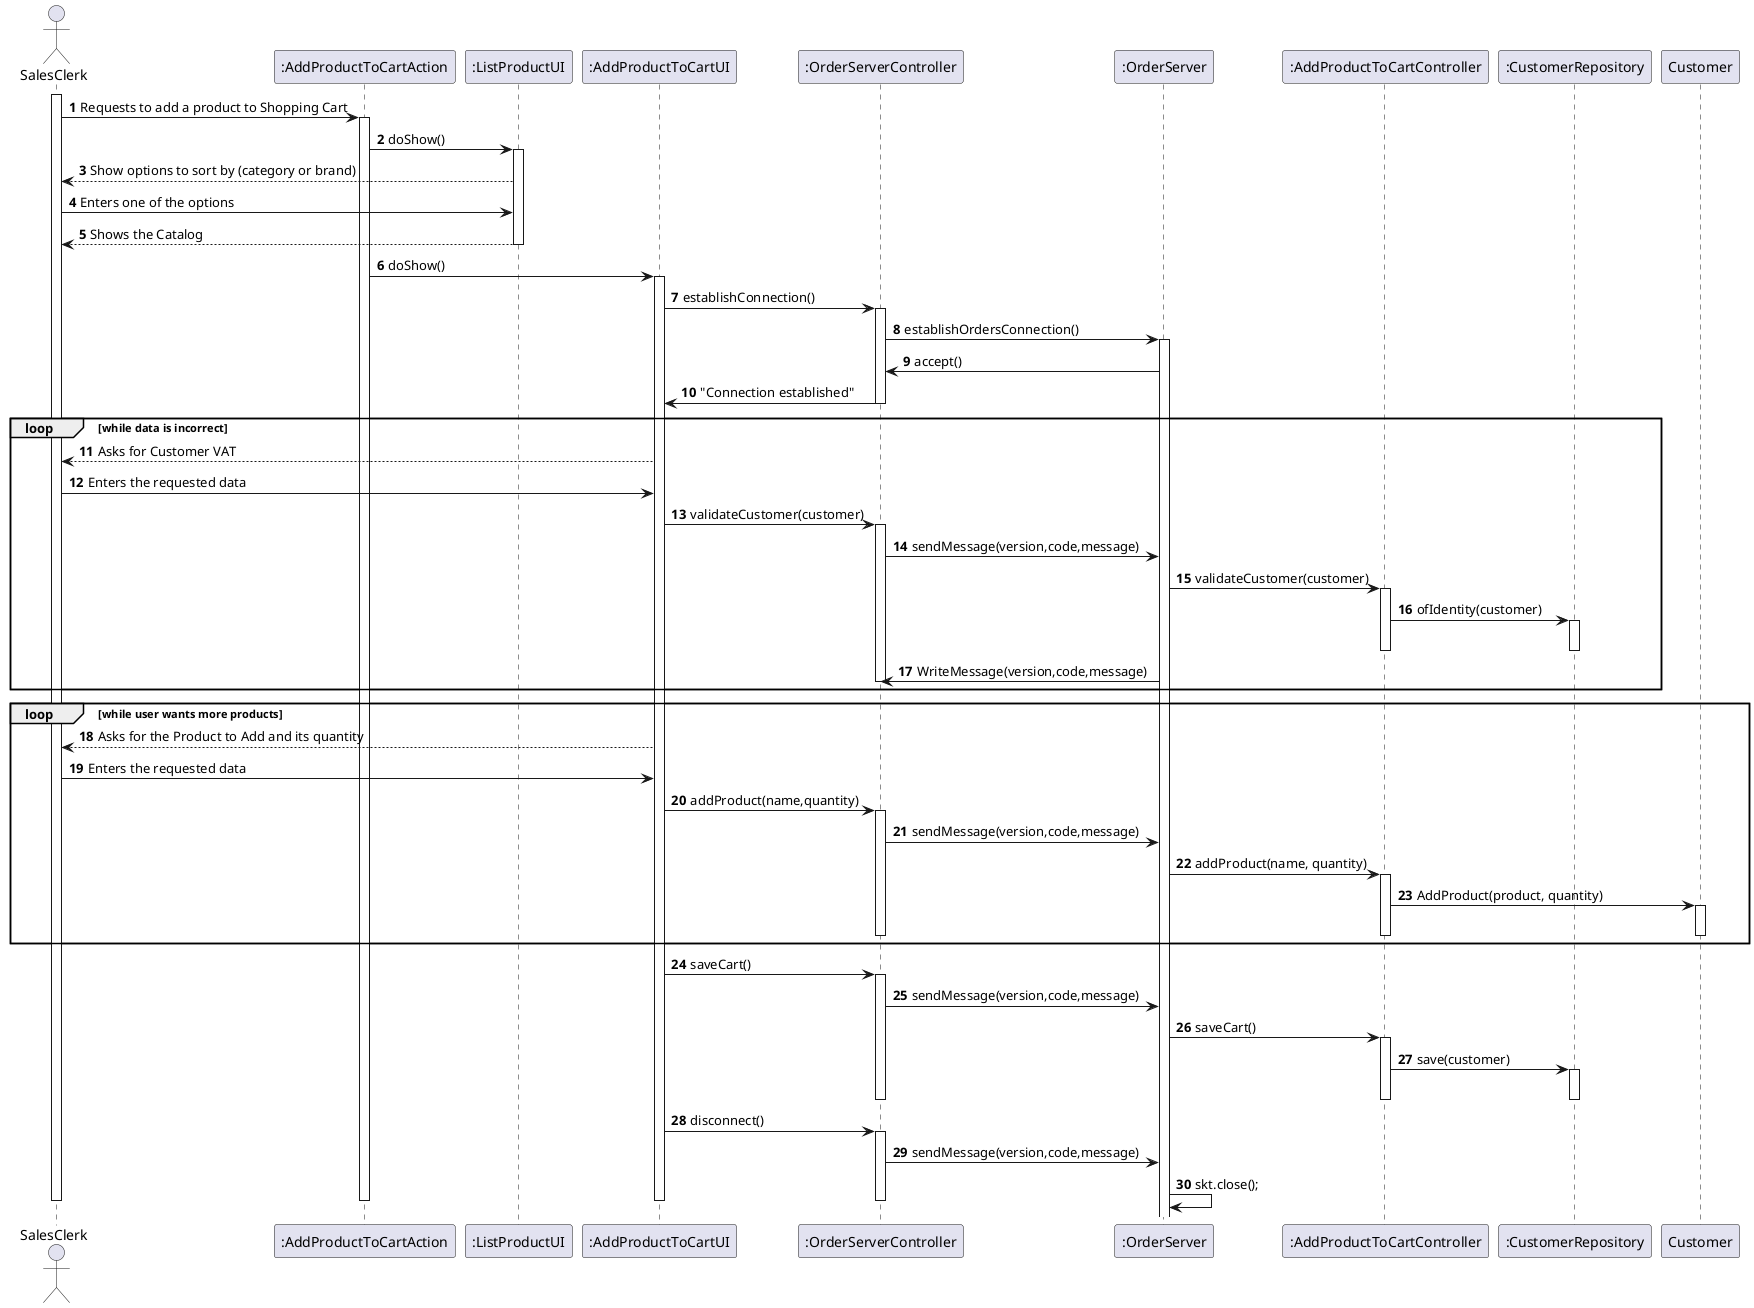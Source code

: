 @startuml
autonumber
actor SalesClerk as Admin
participant ":AddProductToCartAction" as Action
participant ":ListProductUI" as UI2
participant ":AddProductToCartUI" as UI
participant ":OrderServerController" as ServerController
participant ":OrderServer" as Server
participant ":AddProductToCartController" as Controller
participant ":CustomerRepository" as CR


activate Admin
Admin -> Action: Requests to add a product to Shopping Cart
activate Action
Action ->UI2: doShow()
activate UI2
UI2 --> Admin: Show options to sort by (category or brand)
Admin -> UI2: Enters one of the options
UI2 --> Admin: Shows the Catalog
deactivate UI2
Action ->UI: doShow()
activate UI
UI->ServerController:establishConnection()
activate ServerController
ServerController->Server:establishOrdersConnection()
activate Server
Server->ServerController: accept()
ServerController->UI:"Connection established"
deactivate ServerController
loop while data is incorrect
UI-->Admin: Asks for Customer VAT
Admin -> UI: Enters the requested data
UI->ServerController:validateCustomer(customer)
activate ServerController
ServerController->Server:sendMessage(version,code,message)
Server->Controller:validateCustomer(customer)
activate Controller
Controller->CR:ofIdentity(customer)
activate CR
deactivate CR
deactivate Controller
Server->ServerController:WriteMessage(version,code,message)
deactivate ServerController
end
loop while user wants more products
UI-->Admin: Asks for the Product to Add and its quantity
Admin -> UI: Enters the requested data
UI->ServerController:addProduct(name,quantity)
activate ServerController
ServerController->Server:sendMessage(version,code,message)
Server->Controller:addProduct(name, quantity)
activate Controller
Controller -> Customer: AddProduct(product, quantity)
activate Customer
deactivate Customer
deactivate Controller
deactivate ServerController
end
UI->ServerController: saveCart()
activate ServerController
ServerController->Server:sendMessage(version,code,message)
Server->Controller:saveCart()
activate Controller
Controller->CR:save(customer)
activate CR
deactivate CR
deactivate Controller
deactivate ServerController
UI->ServerController:disconnect()
activate ServerController
ServerController->Server:sendMessage(version,code,message)
Server->Server:skt.close();
deactivate ServerController
deactivate UI
deactivate Action
deactivate Admin

@enduml
